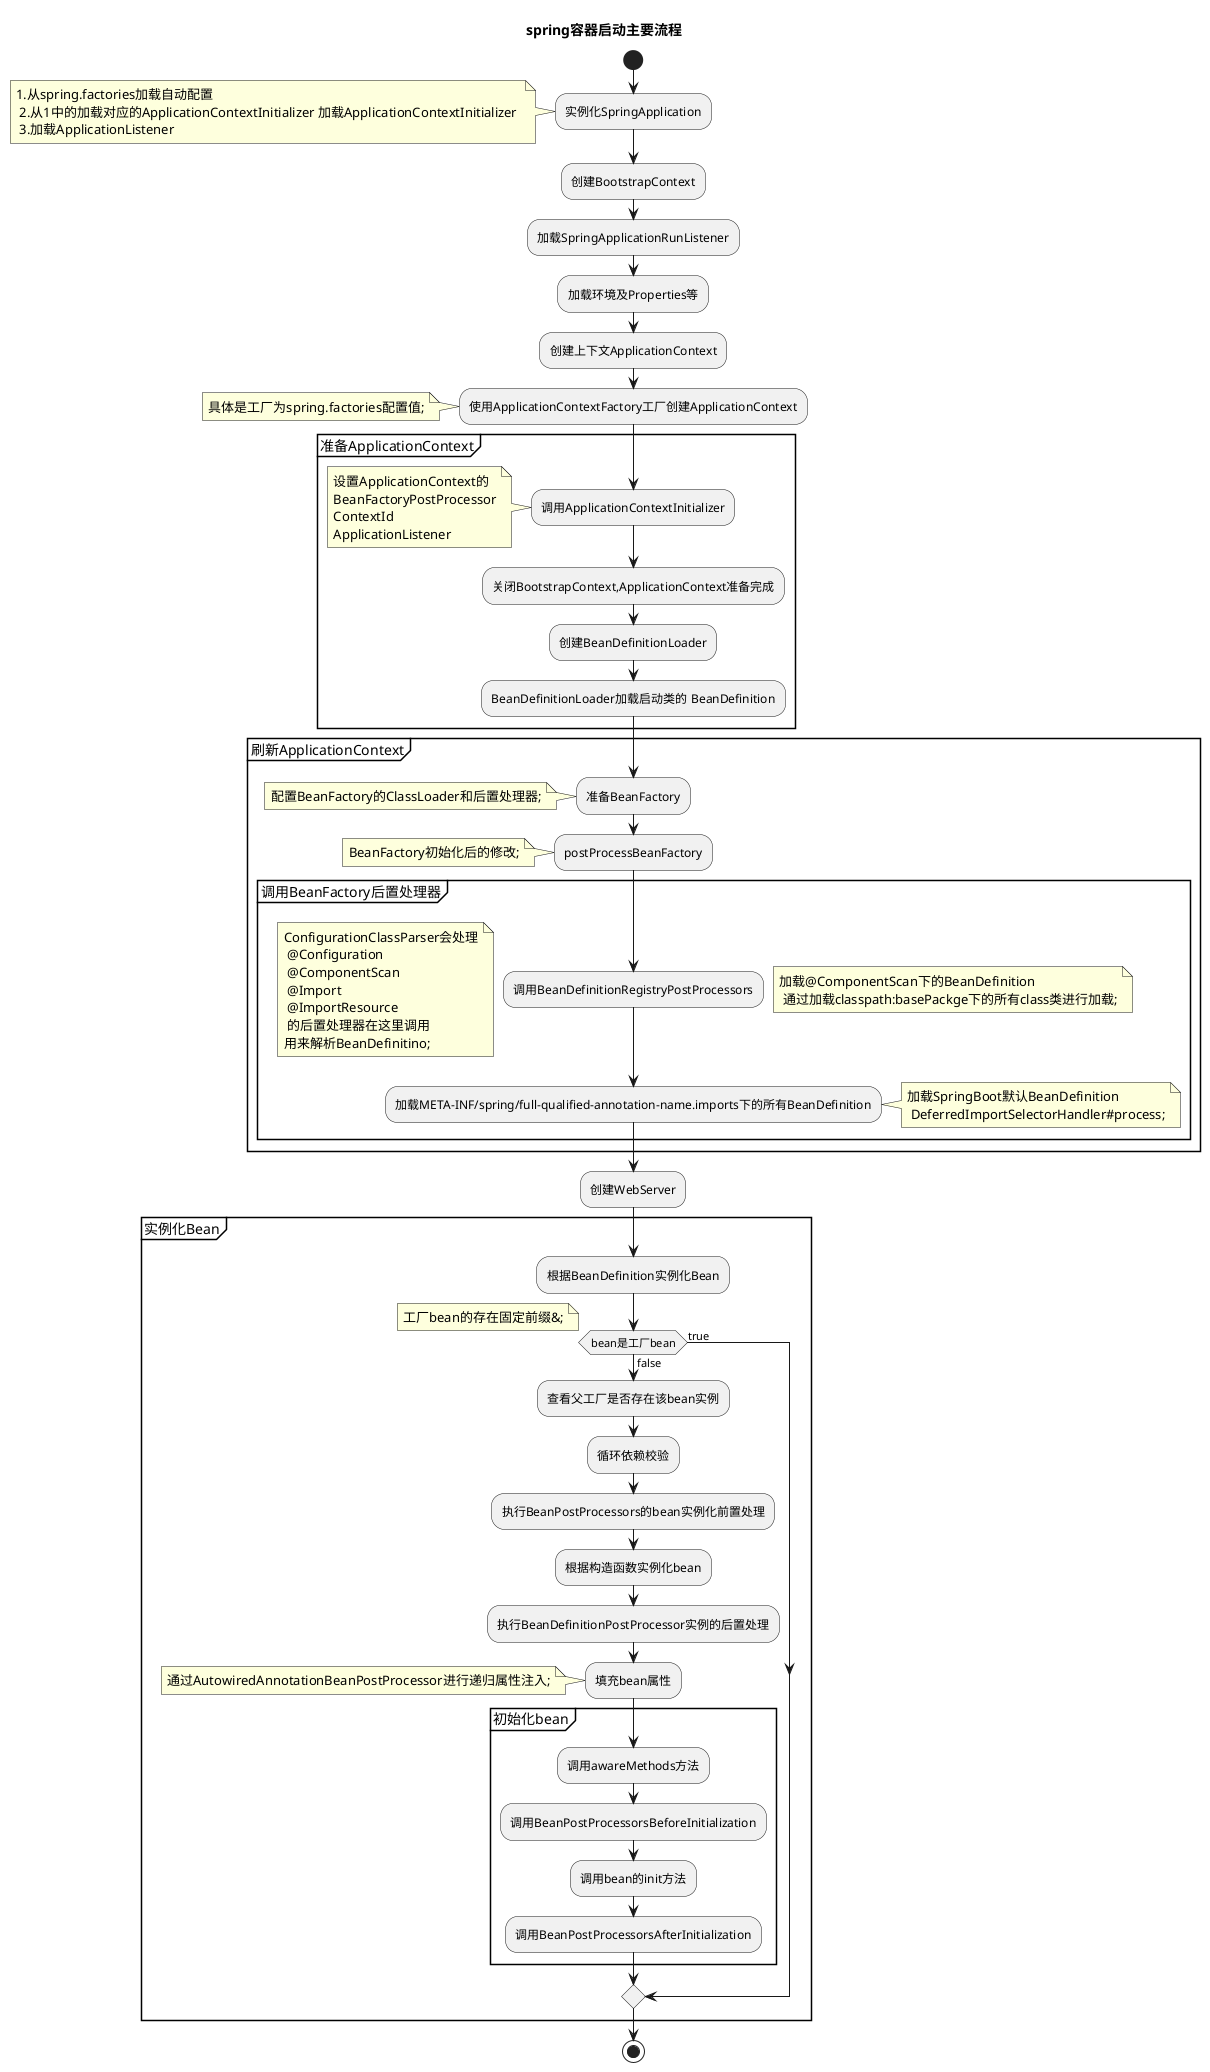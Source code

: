@startuml

title spring容器启动主要流程

start
:实例化SpringApplication;
note left: 1.从spring.factories加载自动配置 \n 2.从1中的加载对应的ApplicationContextInitializer 加载ApplicationContextInitializer \n 3.加载ApplicationListener
:创建BootstrapContext;
:加载SpringApplicationRunListener;
:加载环境及Properties等;
:创建上下文ApplicationContext;
:使用ApplicationContextFactory工厂创建ApplicationContext;
note left: 具体是工厂为spring.factories配置值;
group 准备ApplicationContext
	:调用ApplicationContextInitializer;
	note left: 设置ApplicationContext的\nBeanFactoryPostProcessor\nContextId\nApplicationListener
	:关闭BootstrapContext,ApplicationContext准备完成;
	:创建BeanDefinitionLoader;
	:BeanDefinitionLoader加载启动类的	BeanDefinition;
end group

group 刷新ApplicationContext
	:准备BeanFactory;
	note left: 配置BeanFactory的ClassLoader和后置处理器;
	:postProcessBeanFactory;
	note left: BeanFactory初始化后的修改;
	group 调用BeanFactory后置处理器
		:调用BeanDefinitionRegistryPostProcessors;
		note left: ConfigurationClassParser会处理\n @Configuration\n @ComponentScan\n @Import\n @ImportResource\n 的后置处理器在这里调用\n用来解析BeanDefinitino;
		note right: 加载@ComponentScan下的BeanDefinition \n 通过加载classpath:basePackge下的所有class类进行加载;
		:加载META-INF/spring/full-qualified-annotation-name.imports下的所有BeanDefinition;
		note right:加载SpringBoot默认BeanDefinition \n DeferredImportSelectorHandler#process;
	end group
end group
:创建WebServer;
group 实例化Bean
	:根据BeanDefinition实例化Bean;
	if (bean是工厂bean) then (true)
		note left: 工厂bean的存在固定前缀&;

	else (false)
		:查看父工厂是否存在该bean实例;
		:循环依赖校验;
		:执行BeanPostProcessors的bean实例化前置处理;
		:根据构造函数实例化bean;
		:执行BeanDefinitionPostProcessor实例的后置处理;
		:填充bean属性;
		note left: 通过AutowiredAnnotationBeanPostProcessor进行递归属性注入;
		group 初始化bean
			:调用awareMethods方法;
			:调用BeanPostProcessorsBeforeInitialization;
			:调用bean的init方法;
			:调用BeanPostProcessorsAfterInitialization;
		end group
		
	endif
end group
stop

@enduml